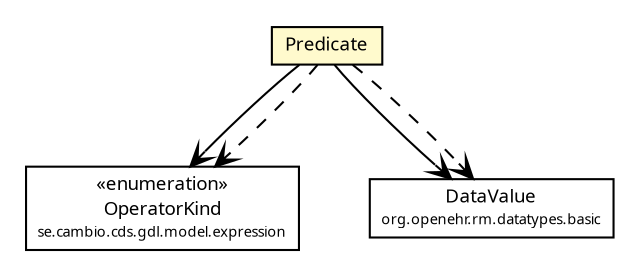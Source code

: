 #!/usr/local/bin/dot
#
# Class diagram 
# Generated by UMLGraph version R5_6 (http://www.umlgraph.org/)
#

digraph G {
	edge [fontname="Trebuchet MS",fontsize=10,labelfontname="Trebuchet MS",labelfontsize=10];
	node [fontname="Trebuchet MS",fontsize=10,shape=plaintext];
	nodesep=0.25;
	ranksep=0.5;
	// se.cambio.cds.gdl.model.expression.OperatorKind
	c275374 [label=<<table title="se.cambio.cds.gdl.model.expression.OperatorKind" border="0" cellborder="1" cellspacing="0" cellpadding="2" port="p" href="../../gdl/model/expression/OperatorKind.html">
		<tr><td><table border="0" cellspacing="0" cellpadding="1">
<tr><td align="center" balign="center"> &#171;enumeration&#187; </td></tr>
<tr><td align="center" balign="center"><font face="Trebuchet MS"> OperatorKind </font></td></tr>
<tr><td align="center" balign="center"><font face="Trebuchet MS" point-size="7.0"> se.cambio.cds.gdl.model.expression </font></td></tr>
		</table></td></tr>
		</table>>, URL="../../gdl/model/expression/OperatorKind.html", fontname="Trebuchet MS", fontcolor="black", fontsize=9.0];
	// se.cambio.cds.controller.guide.Predicate
	c275489 [label=<<table title="se.cambio.cds.controller.guide.Predicate" border="0" cellborder="1" cellspacing="0" cellpadding="2" port="p" bgcolor="lemonChiffon" href="./Predicate.html">
		<tr><td><table border="0" cellspacing="0" cellpadding="1">
<tr><td align="center" balign="center"><font face="Trebuchet MS"> Predicate </font></td></tr>
		</table></td></tr>
		</table>>, URL="./Predicate.html", fontname="Trebuchet MS", fontcolor="black", fontsize=9.0];
	// se.cambio.cds.controller.guide.Predicate NAVASSOC se.cambio.cds.gdl.model.expression.OperatorKind
	c275489:p -> c275374:p [taillabel="", label="", headlabel="", fontname="Trebuchet MS", fontcolor="black", fontsize=10.0, color="black", arrowhead=open];
	// se.cambio.cds.controller.guide.Predicate NAVASSOC org.openehr.rm.datatypes.basic.DataValue
	c275489:p -> c275842:p [taillabel="", label="", headlabel="", fontname="Trebuchet MS", fontcolor="black", fontsize=10.0, color="black", arrowhead=open];
	// se.cambio.cds.controller.guide.Predicate DEPEND org.openehr.rm.datatypes.basic.DataValue
	c275489:p -> c275842:p [taillabel="", label="", headlabel="", fontname="Trebuchet MS", fontcolor="black", fontsize=10.0, color="black", arrowhead=open, style=dashed];
	// se.cambio.cds.controller.guide.Predicate DEPEND se.cambio.cds.gdl.model.expression.OperatorKind
	c275489:p -> c275374:p [taillabel="", label="", headlabel="", fontname="Trebuchet MS", fontcolor="black", fontsize=10.0, color="black", arrowhead=open, style=dashed];
	// org.openehr.rm.datatypes.basic.DataValue
	c275842 [label=<<table title="org.openehr.rm.datatypes.basic.DataValue" border="0" cellborder="1" cellspacing="0" cellpadding="2" port="p" href="http://java.sun.com/j2se/1.4.2/docs/api/org/openehr/rm/datatypes/basic/DataValue.html">
		<tr><td><table border="0" cellspacing="0" cellpadding="1">
<tr><td align="center" balign="center"><font face="Trebuchet MS"> DataValue </font></td></tr>
<tr><td align="center" balign="center"><font face="Trebuchet MS" point-size="7.0"> org.openehr.rm.datatypes.basic </font></td></tr>
		</table></td></tr>
		</table>>, URL="http://java.sun.com/j2se/1.4.2/docs/api/org/openehr/rm/datatypes/basic/DataValue.html", fontname="Trebuchet MS", fontcolor="black", fontsize=9.0];
}

